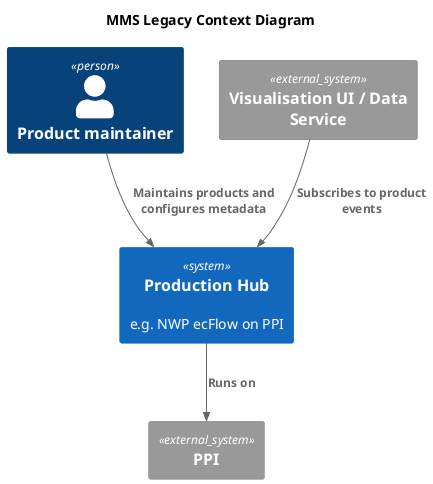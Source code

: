 @startuml
!include <C4/C4_Context>

title MMS Legacy Context Diagram

Person(product_maintainer, "Product maintainer")

System(production_hub, "Production Hub","e.g. NWP ecFlow on PPI")

System_Ext(vis, "Visualisation UI / Data Service")
System_Ext(ppi, "PPI")

Rel(product_maintainer, production_hub, "Maintains products and configures metadata")
Rel(vis, production_hub, "Subscribes to product events")
Rel(production_hub, ppi, "Runs on")

@enduml
